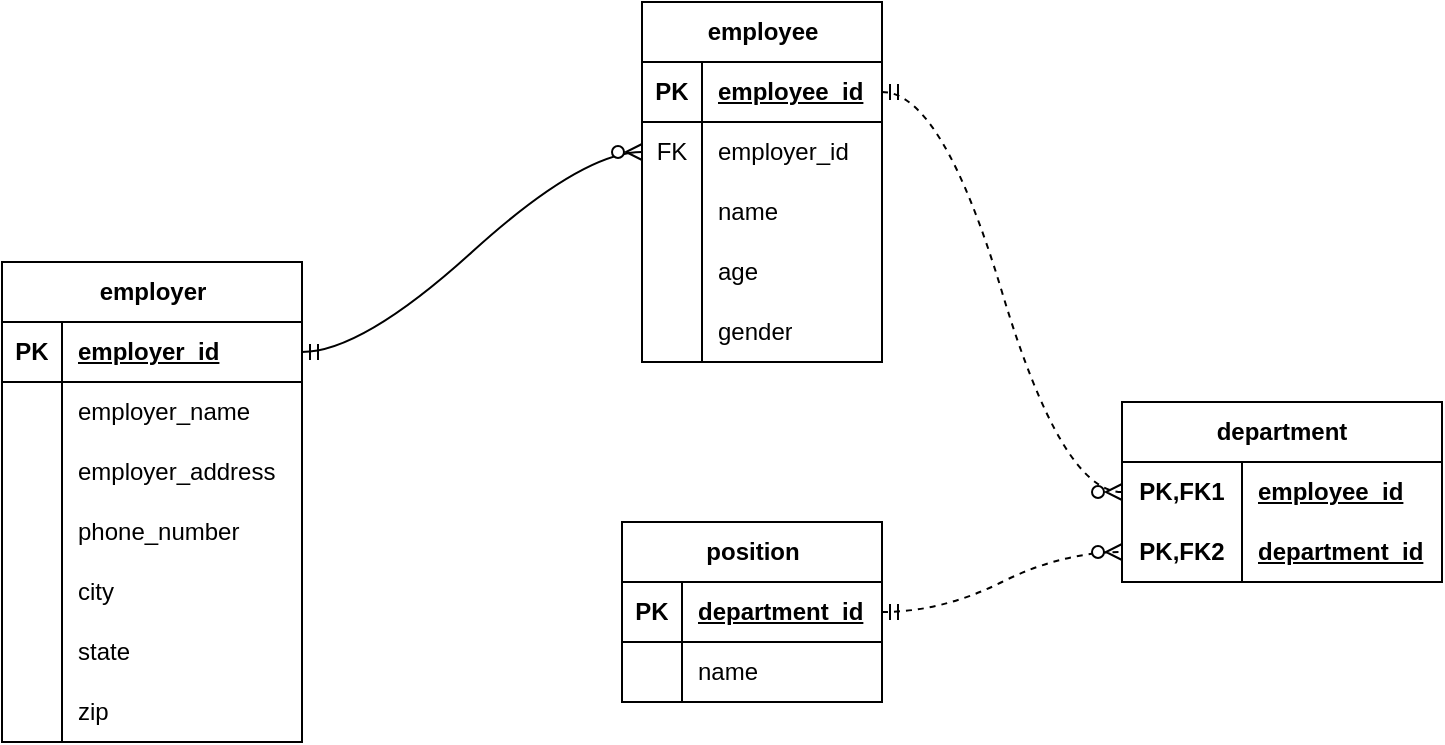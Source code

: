 <mxfile version="23.0.2" type="device">
  <diagram name="Page-1" id="NnaSYdDSu_QYtoTsjaqZ">
    <mxGraphModel dx="472" dy="497" grid="1" gridSize="10" guides="1" tooltips="1" connect="1" arrows="1" fold="1" page="1" pageScale="1" pageWidth="850" pageHeight="1100" math="0" shadow="0">
      <root>
        <mxCell id="0" />
        <mxCell id="1" parent="0" />
        <mxCell id="kuqslJ4U7CwpHwPZFKd--1" value="employer" style="shape=table;startSize=30;container=1;collapsible=1;childLayout=tableLayout;fixedRows=1;rowLines=0;fontStyle=1;align=center;resizeLast=1;html=1;" parent="1" vertex="1">
          <mxGeometry x="20" y="210" width="150" height="240" as="geometry" />
        </mxCell>
        <mxCell id="kuqslJ4U7CwpHwPZFKd--2" value="" style="shape=tableRow;horizontal=0;startSize=0;swimlaneHead=0;swimlaneBody=0;fillColor=none;collapsible=0;dropTarget=0;points=[[0,0.5],[1,0.5]];portConstraint=eastwest;top=0;left=0;right=0;bottom=1;" parent="kuqslJ4U7CwpHwPZFKd--1" vertex="1">
          <mxGeometry y="30" width="150" height="30" as="geometry" />
        </mxCell>
        <mxCell id="kuqslJ4U7CwpHwPZFKd--3" value="PK" style="shape=partialRectangle;connectable=0;fillColor=none;top=0;left=0;bottom=0;right=0;fontStyle=1;overflow=hidden;whiteSpace=wrap;html=1;" parent="kuqslJ4U7CwpHwPZFKd--2" vertex="1">
          <mxGeometry width="30" height="30" as="geometry">
            <mxRectangle width="30" height="30" as="alternateBounds" />
          </mxGeometry>
        </mxCell>
        <mxCell id="kuqslJ4U7CwpHwPZFKd--4" value="employer_id" style="shape=partialRectangle;connectable=0;fillColor=none;top=0;left=0;bottom=0;right=0;align=left;spacingLeft=6;fontStyle=5;overflow=hidden;whiteSpace=wrap;html=1;" parent="kuqslJ4U7CwpHwPZFKd--2" vertex="1">
          <mxGeometry x="30" width="120" height="30" as="geometry">
            <mxRectangle width="120" height="30" as="alternateBounds" />
          </mxGeometry>
        </mxCell>
        <mxCell id="kuqslJ4U7CwpHwPZFKd--5" value="" style="shape=tableRow;horizontal=0;startSize=0;swimlaneHead=0;swimlaneBody=0;fillColor=none;collapsible=0;dropTarget=0;points=[[0,0.5],[1,0.5]];portConstraint=eastwest;top=0;left=0;right=0;bottom=0;" parent="kuqslJ4U7CwpHwPZFKd--1" vertex="1">
          <mxGeometry y="60" width="150" height="30" as="geometry" />
        </mxCell>
        <mxCell id="kuqslJ4U7CwpHwPZFKd--6" value="" style="shape=partialRectangle;connectable=0;fillColor=none;top=0;left=0;bottom=0;right=0;editable=1;overflow=hidden;whiteSpace=wrap;html=1;" parent="kuqslJ4U7CwpHwPZFKd--5" vertex="1">
          <mxGeometry width="30" height="30" as="geometry">
            <mxRectangle width="30" height="30" as="alternateBounds" />
          </mxGeometry>
        </mxCell>
        <mxCell id="kuqslJ4U7CwpHwPZFKd--7" value="employer_name" style="shape=partialRectangle;connectable=0;fillColor=none;top=0;left=0;bottom=0;right=0;align=left;spacingLeft=6;overflow=hidden;whiteSpace=wrap;html=1;" parent="kuqslJ4U7CwpHwPZFKd--5" vertex="1">
          <mxGeometry x="30" width="120" height="30" as="geometry">
            <mxRectangle width="120" height="30" as="alternateBounds" />
          </mxGeometry>
        </mxCell>
        <mxCell id="kuqslJ4U7CwpHwPZFKd--8" value="" style="shape=tableRow;horizontal=0;startSize=0;swimlaneHead=0;swimlaneBody=0;fillColor=none;collapsible=0;dropTarget=0;points=[[0,0.5],[1,0.5]];portConstraint=eastwest;top=0;left=0;right=0;bottom=0;" parent="kuqslJ4U7CwpHwPZFKd--1" vertex="1">
          <mxGeometry y="90" width="150" height="30" as="geometry" />
        </mxCell>
        <mxCell id="kuqslJ4U7CwpHwPZFKd--9" value="" style="shape=partialRectangle;connectable=0;fillColor=none;top=0;left=0;bottom=0;right=0;editable=1;overflow=hidden;whiteSpace=wrap;html=1;" parent="kuqslJ4U7CwpHwPZFKd--8" vertex="1">
          <mxGeometry width="30" height="30" as="geometry">
            <mxRectangle width="30" height="30" as="alternateBounds" />
          </mxGeometry>
        </mxCell>
        <mxCell id="kuqslJ4U7CwpHwPZFKd--10" value="employer_address" style="shape=partialRectangle;connectable=0;fillColor=none;top=0;left=0;bottom=0;right=0;align=left;spacingLeft=6;overflow=hidden;whiteSpace=wrap;html=1;" parent="kuqslJ4U7CwpHwPZFKd--8" vertex="1">
          <mxGeometry x="30" width="120" height="30" as="geometry">
            <mxRectangle width="120" height="30" as="alternateBounds" />
          </mxGeometry>
        </mxCell>
        <mxCell id="kuqslJ4U7CwpHwPZFKd--11" value="" style="shape=tableRow;horizontal=0;startSize=0;swimlaneHead=0;swimlaneBody=0;fillColor=none;collapsible=0;dropTarget=0;points=[[0,0.5],[1,0.5]];portConstraint=eastwest;top=0;left=0;right=0;bottom=0;" parent="kuqslJ4U7CwpHwPZFKd--1" vertex="1">
          <mxGeometry y="120" width="150" height="30" as="geometry" />
        </mxCell>
        <mxCell id="kuqslJ4U7CwpHwPZFKd--12" value="" style="shape=partialRectangle;connectable=0;fillColor=none;top=0;left=0;bottom=0;right=0;editable=1;overflow=hidden;whiteSpace=wrap;html=1;" parent="kuqslJ4U7CwpHwPZFKd--11" vertex="1">
          <mxGeometry width="30" height="30" as="geometry">
            <mxRectangle width="30" height="30" as="alternateBounds" />
          </mxGeometry>
        </mxCell>
        <mxCell id="kuqslJ4U7CwpHwPZFKd--13" value="phone_number" style="shape=partialRectangle;connectable=0;fillColor=none;top=0;left=0;bottom=0;right=0;align=left;spacingLeft=6;overflow=hidden;whiteSpace=wrap;html=1;" parent="kuqslJ4U7CwpHwPZFKd--11" vertex="1">
          <mxGeometry x="30" width="120" height="30" as="geometry">
            <mxRectangle width="120" height="30" as="alternateBounds" />
          </mxGeometry>
        </mxCell>
        <mxCell id="kuqslJ4U7CwpHwPZFKd--14" style="shape=tableRow;horizontal=0;startSize=0;swimlaneHead=0;swimlaneBody=0;fillColor=none;collapsible=0;dropTarget=0;points=[[0,0.5],[1,0.5]];portConstraint=eastwest;top=0;left=0;right=0;bottom=0;" parent="kuqslJ4U7CwpHwPZFKd--1" vertex="1">
          <mxGeometry y="150" width="150" height="30" as="geometry" />
        </mxCell>
        <mxCell id="kuqslJ4U7CwpHwPZFKd--15" style="shape=partialRectangle;connectable=0;fillColor=none;top=0;left=0;bottom=0;right=0;editable=1;overflow=hidden;whiteSpace=wrap;html=1;" parent="kuqslJ4U7CwpHwPZFKd--14" vertex="1">
          <mxGeometry width="30" height="30" as="geometry">
            <mxRectangle width="30" height="30" as="alternateBounds" />
          </mxGeometry>
        </mxCell>
        <mxCell id="kuqslJ4U7CwpHwPZFKd--16" value="city" style="shape=partialRectangle;connectable=0;fillColor=none;top=0;left=0;bottom=0;right=0;align=left;spacingLeft=6;overflow=hidden;whiteSpace=wrap;html=1;" parent="kuqslJ4U7CwpHwPZFKd--14" vertex="1">
          <mxGeometry x="30" width="120" height="30" as="geometry">
            <mxRectangle width="120" height="30" as="alternateBounds" />
          </mxGeometry>
        </mxCell>
        <mxCell id="kuqslJ4U7CwpHwPZFKd--17" style="shape=tableRow;horizontal=0;startSize=0;swimlaneHead=0;swimlaneBody=0;fillColor=none;collapsible=0;dropTarget=0;points=[[0,0.5],[1,0.5]];portConstraint=eastwest;top=0;left=0;right=0;bottom=0;" parent="kuqslJ4U7CwpHwPZFKd--1" vertex="1">
          <mxGeometry y="180" width="150" height="30" as="geometry" />
        </mxCell>
        <mxCell id="kuqslJ4U7CwpHwPZFKd--18" style="shape=partialRectangle;connectable=0;fillColor=none;top=0;left=0;bottom=0;right=0;editable=1;overflow=hidden;whiteSpace=wrap;html=1;" parent="kuqslJ4U7CwpHwPZFKd--17" vertex="1">
          <mxGeometry width="30" height="30" as="geometry">
            <mxRectangle width="30" height="30" as="alternateBounds" />
          </mxGeometry>
        </mxCell>
        <mxCell id="kuqslJ4U7CwpHwPZFKd--19" value="state" style="shape=partialRectangle;connectable=0;fillColor=none;top=0;left=0;bottom=0;right=0;align=left;spacingLeft=6;overflow=hidden;whiteSpace=wrap;html=1;" parent="kuqslJ4U7CwpHwPZFKd--17" vertex="1">
          <mxGeometry x="30" width="120" height="30" as="geometry">
            <mxRectangle width="120" height="30" as="alternateBounds" />
          </mxGeometry>
        </mxCell>
        <mxCell id="kuqslJ4U7CwpHwPZFKd--20" style="shape=tableRow;horizontal=0;startSize=0;swimlaneHead=0;swimlaneBody=0;fillColor=none;collapsible=0;dropTarget=0;points=[[0,0.5],[1,0.5]];portConstraint=eastwest;top=0;left=0;right=0;bottom=0;" parent="kuqslJ4U7CwpHwPZFKd--1" vertex="1">
          <mxGeometry y="210" width="150" height="30" as="geometry" />
        </mxCell>
        <mxCell id="kuqslJ4U7CwpHwPZFKd--21" style="shape=partialRectangle;connectable=0;fillColor=none;top=0;left=0;bottom=0;right=0;editable=1;overflow=hidden;whiteSpace=wrap;html=1;" parent="kuqslJ4U7CwpHwPZFKd--20" vertex="1">
          <mxGeometry width="30" height="30" as="geometry">
            <mxRectangle width="30" height="30" as="alternateBounds" />
          </mxGeometry>
        </mxCell>
        <mxCell id="kuqslJ4U7CwpHwPZFKd--22" value="zip" style="shape=partialRectangle;connectable=0;fillColor=none;top=0;left=0;bottom=0;right=0;align=left;spacingLeft=6;overflow=hidden;whiteSpace=wrap;html=1;" parent="kuqslJ4U7CwpHwPZFKd--20" vertex="1">
          <mxGeometry x="30" width="120" height="30" as="geometry">
            <mxRectangle width="120" height="30" as="alternateBounds" />
          </mxGeometry>
        </mxCell>
        <mxCell id="kuqslJ4U7CwpHwPZFKd--23" value="employee" style="shape=table;startSize=30;container=1;collapsible=1;childLayout=tableLayout;fixedRows=1;rowLines=0;fontStyle=1;align=center;resizeLast=1;html=1;" parent="1" vertex="1">
          <mxGeometry x="340" y="80" width="120" height="180" as="geometry" />
        </mxCell>
        <mxCell id="kuqslJ4U7CwpHwPZFKd--24" value="" style="shape=tableRow;horizontal=0;startSize=0;swimlaneHead=0;swimlaneBody=0;fillColor=none;collapsible=0;dropTarget=0;points=[[0,0.5],[1,0.5]];portConstraint=eastwest;top=0;left=0;right=0;bottom=1;" parent="kuqslJ4U7CwpHwPZFKd--23" vertex="1">
          <mxGeometry y="30" width="120" height="30" as="geometry" />
        </mxCell>
        <mxCell id="kuqslJ4U7CwpHwPZFKd--25" value="PK" style="shape=partialRectangle;connectable=0;fillColor=none;top=0;left=0;bottom=0;right=0;fontStyle=1;overflow=hidden;whiteSpace=wrap;html=1;" parent="kuqslJ4U7CwpHwPZFKd--24" vertex="1">
          <mxGeometry width="30" height="30" as="geometry">
            <mxRectangle width="30" height="30" as="alternateBounds" />
          </mxGeometry>
        </mxCell>
        <mxCell id="kuqslJ4U7CwpHwPZFKd--26" value="employee_id" style="shape=partialRectangle;connectable=0;fillColor=none;top=0;left=0;bottom=0;right=0;align=left;spacingLeft=6;fontStyle=5;overflow=hidden;whiteSpace=wrap;html=1;" parent="kuqslJ4U7CwpHwPZFKd--24" vertex="1">
          <mxGeometry x="30" width="90" height="30" as="geometry">
            <mxRectangle width="90" height="30" as="alternateBounds" />
          </mxGeometry>
        </mxCell>
        <mxCell id="kuqslJ4U7CwpHwPZFKd--27" value="" style="shape=tableRow;horizontal=0;startSize=0;swimlaneHead=0;swimlaneBody=0;fillColor=none;collapsible=0;dropTarget=0;points=[[0,0.5],[1,0.5]];portConstraint=eastwest;top=0;left=0;right=0;bottom=0;" parent="kuqslJ4U7CwpHwPZFKd--23" vertex="1">
          <mxGeometry y="60" width="120" height="30" as="geometry" />
        </mxCell>
        <mxCell id="kuqslJ4U7CwpHwPZFKd--28" value="FK" style="shape=partialRectangle;connectable=0;fillColor=none;top=0;left=0;bottom=0;right=0;editable=1;overflow=hidden;whiteSpace=wrap;html=1;" parent="kuqslJ4U7CwpHwPZFKd--27" vertex="1">
          <mxGeometry width="30" height="30" as="geometry">
            <mxRectangle width="30" height="30" as="alternateBounds" />
          </mxGeometry>
        </mxCell>
        <mxCell id="kuqslJ4U7CwpHwPZFKd--29" value="employer_id" style="shape=partialRectangle;connectable=0;fillColor=none;top=0;left=0;bottom=0;right=0;align=left;spacingLeft=6;overflow=hidden;whiteSpace=wrap;html=1;" parent="kuqslJ4U7CwpHwPZFKd--27" vertex="1">
          <mxGeometry x="30" width="90" height="30" as="geometry">
            <mxRectangle width="90" height="30" as="alternateBounds" />
          </mxGeometry>
        </mxCell>
        <mxCell id="kuqslJ4U7CwpHwPZFKd--30" value="" style="shape=tableRow;horizontal=0;startSize=0;swimlaneHead=0;swimlaneBody=0;fillColor=none;collapsible=0;dropTarget=0;points=[[0,0.5],[1,0.5]];portConstraint=eastwest;top=0;left=0;right=0;bottom=0;" parent="kuqslJ4U7CwpHwPZFKd--23" vertex="1">
          <mxGeometry y="90" width="120" height="30" as="geometry" />
        </mxCell>
        <mxCell id="kuqslJ4U7CwpHwPZFKd--31" value="" style="shape=partialRectangle;connectable=0;fillColor=none;top=0;left=0;bottom=0;right=0;editable=1;overflow=hidden;whiteSpace=wrap;html=1;" parent="kuqslJ4U7CwpHwPZFKd--30" vertex="1">
          <mxGeometry width="30" height="30" as="geometry">
            <mxRectangle width="30" height="30" as="alternateBounds" />
          </mxGeometry>
        </mxCell>
        <mxCell id="kuqslJ4U7CwpHwPZFKd--32" value="name" style="shape=partialRectangle;connectable=0;fillColor=none;top=0;left=0;bottom=0;right=0;align=left;spacingLeft=6;overflow=hidden;whiteSpace=wrap;html=1;" parent="kuqslJ4U7CwpHwPZFKd--30" vertex="1">
          <mxGeometry x="30" width="90" height="30" as="geometry">
            <mxRectangle width="90" height="30" as="alternateBounds" />
          </mxGeometry>
        </mxCell>
        <mxCell id="kuqslJ4U7CwpHwPZFKd--33" value="" style="shape=tableRow;horizontal=0;startSize=0;swimlaneHead=0;swimlaneBody=0;fillColor=none;collapsible=0;dropTarget=0;points=[[0,0.5],[1,0.5]];portConstraint=eastwest;top=0;left=0;right=0;bottom=0;" parent="kuqslJ4U7CwpHwPZFKd--23" vertex="1">
          <mxGeometry y="120" width="120" height="30" as="geometry" />
        </mxCell>
        <mxCell id="kuqslJ4U7CwpHwPZFKd--34" value="" style="shape=partialRectangle;connectable=0;fillColor=none;top=0;left=0;bottom=0;right=0;editable=1;overflow=hidden;whiteSpace=wrap;html=1;" parent="kuqslJ4U7CwpHwPZFKd--33" vertex="1">
          <mxGeometry width="30" height="30" as="geometry">
            <mxRectangle width="30" height="30" as="alternateBounds" />
          </mxGeometry>
        </mxCell>
        <mxCell id="kuqslJ4U7CwpHwPZFKd--35" value="age" style="shape=partialRectangle;connectable=0;fillColor=none;top=0;left=0;bottom=0;right=0;align=left;spacingLeft=6;overflow=hidden;whiteSpace=wrap;html=1;" parent="kuqslJ4U7CwpHwPZFKd--33" vertex="1">
          <mxGeometry x="30" width="90" height="30" as="geometry">
            <mxRectangle width="90" height="30" as="alternateBounds" />
          </mxGeometry>
        </mxCell>
        <mxCell id="kuqslJ4U7CwpHwPZFKd--54" style="shape=tableRow;horizontal=0;startSize=0;swimlaneHead=0;swimlaneBody=0;fillColor=none;collapsible=0;dropTarget=0;points=[[0,0.5],[1,0.5]];portConstraint=eastwest;top=0;left=0;right=0;bottom=0;" parent="kuqslJ4U7CwpHwPZFKd--23" vertex="1">
          <mxGeometry y="150" width="120" height="30" as="geometry" />
        </mxCell>
        <mxCell id="kuqslJ4U7CwpHwPZFKd--55" style="shape=partialRectangle;connectable=0;fillColor=none;top=0;left=0;bottom=0;right=0;editable=1;overflow=hidden;whiteSpace=wrap;html=1;" parent="kuqslJ4U7CwpHwPZFKd--54" vertex="1">
          <mxGeometry width="30" height="30" as="geometry">
            <mxRectangle width="30" height="30" as="alternateBounds" />
          </mxGeometry>
        </mxCell>
        <mxCell id="kuqslJ4U7CwpHwPZFKd--56" value="gender" style="shape=partialRectangle;connectable=0;fillColor=none;top=0;left=0;bottom=0;right=0;align=left;spacingLeft=6;overflow=hidden;whiteSpace=wrap;html=1;" parent="kuqslJ4U7CwpHwPZFKd--54" vertex="1">
          <mxGeometry x="30" width="90" height="30" as="geometry">
            <mxRectangle width="90" height="30" as="alternateBounds" />
          </mxGeometry>
        </mxCell>
        <mxCell id="kuqslJ4U7CwpHwPZFKd--41" value="position" style="shape=table;startSize=30;container=1;collapsible=1;childLayout=tableLayout;fixedRows=1;rowLines=0;fontStyle=1;align=center;resizeLast=1;html=1;" parent="1" vertex="1">
          <mxGeometry x="330" y="340" width="130" height="90" as="geometry" />
        </mxCell>
        <mxCell id="kuqslJ4U7CwpHwPZFKd--42" value="" style="shape=tableRow;horizontal=0;startSize=0;swimlaneHead=0;swimlaneBody=0;fillColor=none;collapsible=0;dropTarget=0;points=[[0,0.5],[1,0.5]];portConstraint=eastwest;top=0;left=0;right=0;bottom=1;" parent="kuqslJ4U7CwpHwPZFKd--41" vertex="1">
          <mxGeometry y="30" width="130" height="30" as="geometry" />
        </mxCell>
        <mxCell id="kuqslJ4U7CwpHwPZFKd--43" value="PK" style="shape=partialRectangle;connectable=0;fillColor=none;top=0;left=0;bottom=0;right=0;fontStyle=1;overflow=hidden;whiteSpace=wrap;html=1;" parent="kuqslJ4U7CwpHwPZFKd--42" vertex="1">
          <mxGeometry width="30" height="30" as="geometry">
            <mxRectangle width="30" height="30" as="alternateBounds" />
          </mxGeometry>
        </mxCell>
        <mxCell id="kuqslJ4U7CwpHwPZFKd--44" value="department_id" style="shape=partialRectangle;connectable=0;fillColor=none;top=0;left=0;bottom=0;right=0;align=left;spacingLeft=6;fontStyle=5;overflow=hidden;whiteSpace=wrap;html=1;" parent="kuqslJ4U7CwpHwPZFKd--42" vertex="1">
          <mxGeometry x="30" width="100" height="30" as="geometry">
            <mxRectangle width="100" height="30" as="alternateBounds" />
          </mxGeometry>
        </mxCell>
        <mxCell id="kuqslJ4U7CwpHwPZFKd--45" value="" style="shape=tableRow;horizontal=0;startSize=0;swimlaneHead=0;swimlaneBody=0;fillColor=none;collapsible=0;dropTarget=0;points=[[0,0.5],[1,0.5]];portConstraint=eastwest;top=0;left=0;right=0;bottom=0;" parent="kuqslJ4U7CwpHwPZFKd--41" vertex="1">
          <mxGeometry y="60" width="130" height="30" as="geometry" />
        </mxCell>
        <mxCell id="kuqslJ4U7CwpHwPZFKd--46" value="" style="shape=partialRectangle;connectable=0;fillColor=none;top=0;left=0;bottom=0;right=0;editable=1;overflow=hidden;whiteSpace=wrap;html=1;" parent="kuqslJ4U7CwpHwPZFKd--45" vertex="1">
          <mxGeometry width="30" height="30" as="geometry">
            <mxRectangle width="30" height="30" as="alternateBounds" />
          </mxGeometry>
        </mxCell>
        <mxCell id="kuqslJ4U7CwpHwPZFKd--47" value="name" style="shape=partialRectangle;connectable=0;fillColor=none;top=0;left=0;bottom=0;right=0;align=left;spacingLeft=6;overflow=hidden;whiteSpace=wrap;html=1;" parent="kuqslJ4U7CwpHwPZFKd--45" vertex="1">
          <mxGeometry x="30" width="100" height="30" as="geometry">
            <mxRectangle width="100" height="30" as="alternateBounds" />
          </mxGeometry>
        </mxCell>
        <mxCell id="kuqslJ4U7CwpHwPZFKd--57" value="" style="edgeStyle=entityRelationEdgeStyle;fontSize=12;html=1;endArrow=ERzeroToMany;endFill=1;rounded=0;entryX=0;entryY=0.5;entryDx=0;entryDy=0;exitX=1;exitY=0.5;exitDx=0;exitDy=0;startArrow=ERmandOne;startFill=0;curved=1;" parent="1" source="kuqslJ4U7CwpHwPZFKd--2" target="kuqslJ4U7CwpHwPZFKd--27" edge="1">
          <mxGeometry width="100" height="100" relative="1" as="geometry">
            <mxPoint x="200" y="260" as="sourcePoint" />
            <mxPoint x="340" y="150" as="targetPoint" />
            <Array as="points">
              <mxPoint x="190" y="260" />
              <mxPoint x="240" y="180" />
              <mxPoint x="310" y="180" />
              <mxPoint x="280" y="250" />
            </Array>
          </mxGeometry>
        </mxCell>
        <mxCell id="kuqslJ4U7CwpHwPZFKd--59" value="department" style="shape=table;startSize=30;container=1;collapsible=1;childLayout=tableLayout;fixedRows=1;rowLines=0;fontStyle=1;align=center;resizeLast=1;html=1;whiteSpace=wrap;" parent="1" vertex="1">
          <mxGeometry x="580" y="280" width="160" height="90" as="geometry" />
        </mxCell>
        <mxCell id="kuqslJ4U7CwpHwPZFKd--60" value="" style="shape=tableRow;horizontal=0;startSize=0;swimlaneHead=0;swimlaneBody=0;fillColor=none;collapsible=0;dropTarget=0;points=[[0,0.5],[1,0.5]];portConstraint=eastwest;top=0;left=0;right=0;bottom=0;html=1;" parent="kuqslJ4U7CwpHwPZFKd--59" vertex="1">
          <mxGeometry y="30" width="160" height="30" as="geometry" />
        </mxCell>
        <mxCell id="kuqslJ4U7CwpHwPZFKd--61" value="PK,FK1" style="shape=partialRectangle;connectable=0;fillColor=none;top=0;left=0;bottom=0;right=0;fontStyle=1;overflow=hidden;html=1;whiteSpace=wrap;" parent="kuqslJ4U7CwpHwPZFKd--60" vertex="1">
          <mxGeometry width="60" height="30" as="geometry">
            <mxRectangle width="60" height="30" as="alternateBounds" />
          </mxGeometry>
        </mxCell>
        <mxCell id="kuqslJ4U7CwpHwPZFKd--62" value="employee_id" style="shape=partialRectangle;connectable=0;fillColor=none;top=0;left=0;bottom=0;right=0;align=left;spacingLeft=6;fontStyle=5;overflow=hidden;html=1;whiteSpace=wrap;" parent="kuqslJ4U7CwpHwPZFKd--60" vertex="1">
          <mxGeometry x="60" width="100" height="30" as="geometry">
            <mxRectangle width="100" height="30" as="alternateBounds" />
          </mxGeometry>
        </mxCell>
        <mxCell id="kuqslJ4U7CwpHwPZFKd--63" value="" style="shape=tableRow;horizontal=0;startSize=0;swimlaneHead=0;swimlaneBody=0;fillColor=none;collapsible=0;dropTarget=0;points=[[0,0.5],[1,0.5]];portConstraint=eastwest;top=0;left=0;right=0;bottom=1;html=1;" parent="kuqslJ4U7CwpHwPZFKd--59" vertex="1">
          <mxGeometry y="60" width="160" height="30" as="geometry" />
        </mxCell>
        <mxCell id="kuqslJ4U7CwpHwPZFKd--64" value="PK,FK2" style="shape=partialRectangle;connectable=0;fillColor=none;top=0;left=0;bottom=0;right=0;fontStyle=1;overflow=hidden;html=1;whiteSpace=wrap;" parent="kuqslJ4U7CwpHwPZFKd--63" vertex="1">
          <mxGeometry width="60" height="30" as="geometry">
            <mxRectangle width="60" height="30" as="alternateBounds" />
          </mxGeometry>
        </mxCell>
        <mxCell id="kuqslJ4U7CwpHwPZFKd--65" value="department_id" style="shape=partialRectangle;connectable=0;fillColor=none;top=0;left=0;bottom=0;right=0;align=left;spacingLeft=6;fontStyle=5;overflow=hidden;html=1;whiteSpace=wrap;" parent="kuqslJ4U7CwpHwPZFKd--63" vertex="1">
          <mxGeometry x="60" width="100" height="30" as="geometry">
            <mxRectangle width="100" height="30" as="alternateBounds" />
          </mxGeometry>
        </mxCell>
        <mxCell id="kuqslJ4U7CwpHwPZFKd--72" value="" style="edgeStyle=entityRelationEdgeStyle;fontSize=12;html=1;endArrow=ERzeroToMany;endFill=1;rounded=0;curved=1;dashed=1;startArrow=ERmandOne;startFill=0;" parent="1" edge="1">
          <mxGeometry width="100" height="100" relative="1" as="geometry">
            <mxPoint x="460" y="125" as="sourcePoint" />
            <mxPoint x="580" y="325" as="targetPoint" />
            <Array as="points">
              <mxPoint x="490" y="120" />
              <mxPoint x="190" y="260" />
              <mxPoint x="660" y="230" />
              <mxPoint x="520" y="180" />
              <mxPoint x="500" y="350" />
              <mxPoint x="570" y="270" />
              <mxPoint x="600" y="120" />
              <mxPoint x="240" y="180" />
              <mxPoint x="310" y="180" />
              <mxPoint x="280" y="250" />
            </Array>
          </mxGeometry>
        </mxCell>
        <mxCell id="kuqslJ4U7CwpHwPZFKd--73" value="" style="edgeStyle=entityRelationEdgeStyle;fontSize=12;html=1;endArrow=ERzeroToMany;endFill=1;rounded=0;entryX=0;entryY=0.5;entryDx=0;entryDy=0;exitX=1;exitY=0.5;exitDx=0;exitDy=0;curved=1;dashed=1;startArrow=ERmandOne;startFill=0;" parent="1" source="kuqslJ4U7CwpHwPZFKd--42" target="kuqslJ4U7CwpHwPZFKd--63" edge="1">
          <mxGeometry width="100" height="100" relative="1" as="geometry">
            <mxPoint x="400" y="510" as="sourcePoint" />
            <mxPoint x="570" y="410" as="targetPoint" />
            <Array as="points">
              <mxPoint x="420" y="515" />
              <mxPoint x="470" y="435" />
              <mxPoint x="560" y="340" />
              <mxPoint x="540" y="435" />
              <mxPoint x="510" y="505" />
            </Array>
          </mxGeometry>
        </mxCell>
      </root>
    </mxGraphModel>
  </diagram>
</mxfile>

